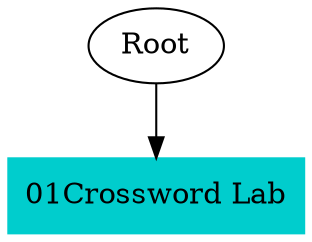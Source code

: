// TS <-> TS
digraph {
	Root
	"01Crossword Lab" [color=cyan3 shape=box style=filled]
		Root -> "01Crossword Lab"
}